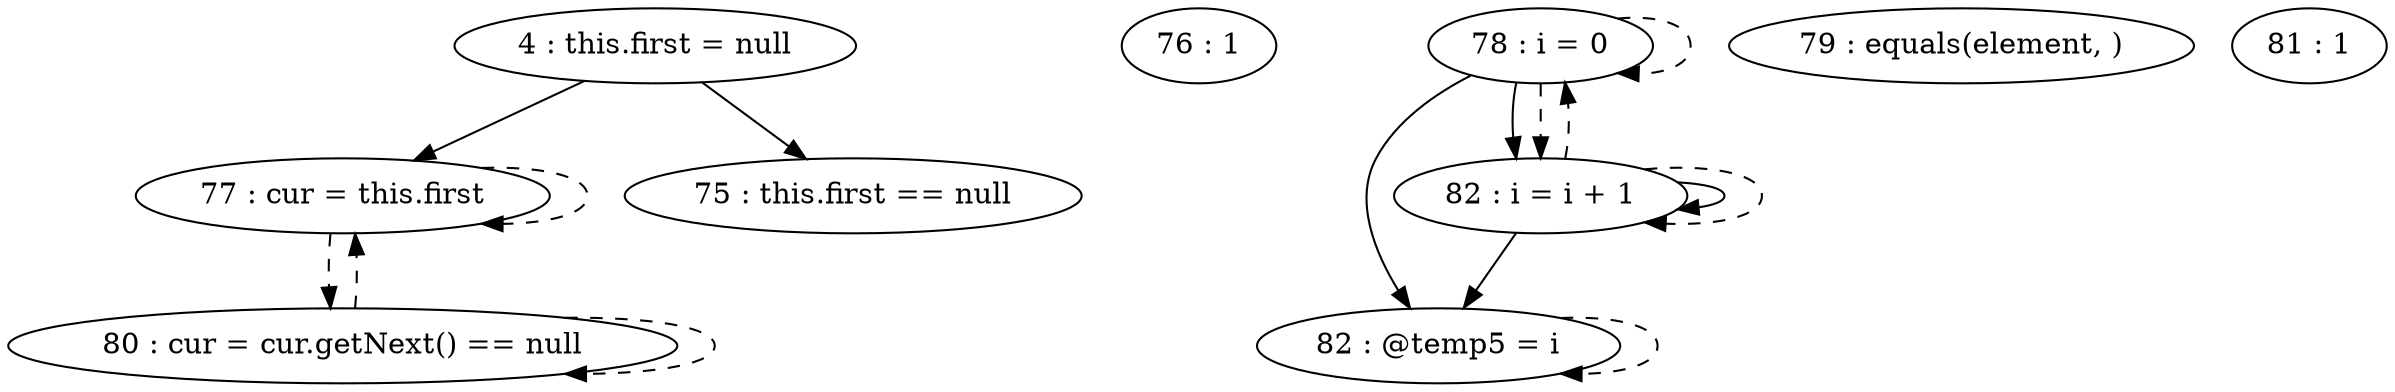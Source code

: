 digraph G {
"4 : this.first = null"
"4 : this.first = null" -> "77 : cur = this.first"
"4 : this.first = null" -> "75 : this.first == null"
"75 : this.first == null"
"76 : 1"
"77 : cur = this.first"
"77 : cur = this.first" -> "80 : cur = cur.getNext() == null" [style=dashed]
"77 : cur = this.first" -> "77 : cur = this.first" [style=dashed]
"78 : i = 0"
"78 : i = 0" -> "82 : @temp5 = i"
"78 : i = 0" -> "82 : i = i + 1"
"78 : i = 0" -> "82 : i = i + 1" [style=dashed]
"78 : i = 0" -> "78 : i = 0" [style=dashed]
"79 : equals(element, )"
"80 : cur = cur.getNext() == null"
"80 : cur = cur.getNext() == null" -> "80 : cur = cur.getNext() == null" [style=dashed]
"80 : cur = cur.getNext() == null" -> "77 : cur = this.first" [style=dashed]
"81 : 1"
"82 : @temp5 = i"
"82 : @temp5 = i" -> "82 : @temp5 = i" [style=dashed]
"82 : i = i + 1"
"82 : i = i + 1" -> "82 : @temp5 = i"
"82 : i = i + 1" -> "82 : i = i + 1"
"82 : i = i + 1" -> "82 : i = i + 1" [style=dashed]
"82 : i = i + 1" -> "78 : i = 0" [style=dashed]
"79 : equals(element, )"
}